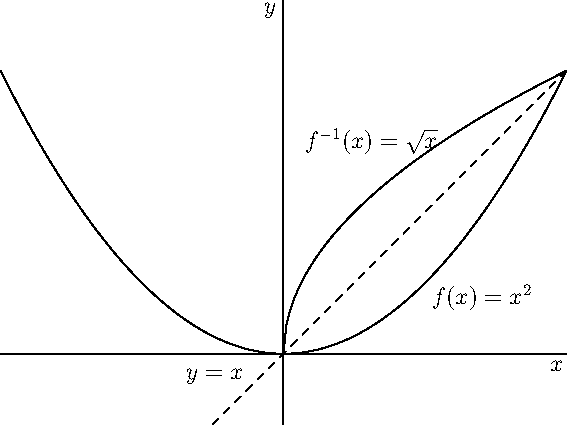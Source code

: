 size(10cm);
import graph;
xaxis("$x$",-4,4);
yaxis("$y$",-1,5);
real f(real x) {return x^2/4;} 
real g(real x) {return sqrt(4x);}
draw(graph(f,-4,4));
draw(graph(g,0,4));
draw((-1,-1)--(4,4),dashed);
label("$y=x$",(-0.5,-0.5),NW);
label("$f(x)=x^2$",(2,0.8),E);
label("$f^{-1}(x)=\sqrt{x}$",(0.2,3),E);
